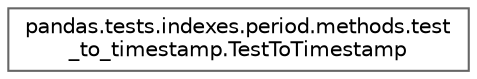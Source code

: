 digraph "Graphical Class Hierarchy"
{
 // LATEX_PDF_SIZE
  bgcolor="transparent";
  edge [fontname=Helvetica,fontsize=10,labelfontname=Helvetica,labelfontsize=10];
  node [fontname=Helvetica,fontsize=10,shape=box,height=0.2,width=0.4];
  rankdir="LR";
  Node0 [id="Node000000",label="pandas.tests.indexes.period.methods.test\l_to_timestamp.TestToTimestamp",height=0.2,width=0.4,color="grey40", fillcolor="white", style="filled",URL="$d7/d9a/classpandas_1_1tests_1_1indexes_1_1period_1_1methods_1_1test__to__timestamp_1_1TestToTimestamp.html",tooltip=" "];
}
